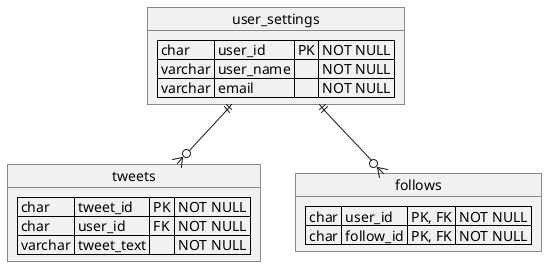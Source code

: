 @startuml

object user_settings {
    | char | user_id | PK | NOT NULL |
    | varchar | user_name | | NOT NULL |
    | varchar | email | | NOT NULL |
}

object tweets {
    | char | tweet_id | PK | NOT NULL |
    | char | user_id | FK | NOT NULL |
    | varchar | tweet_text | | NOT NULL |
}

object follows {
    | char | user_id | PK, FK | NOT NULL |
    | char | follow_id | PK, FK | NOT NULL |
}

user_settings ||--o{ tweets
user_settings ||--o{ follows

@enduml
